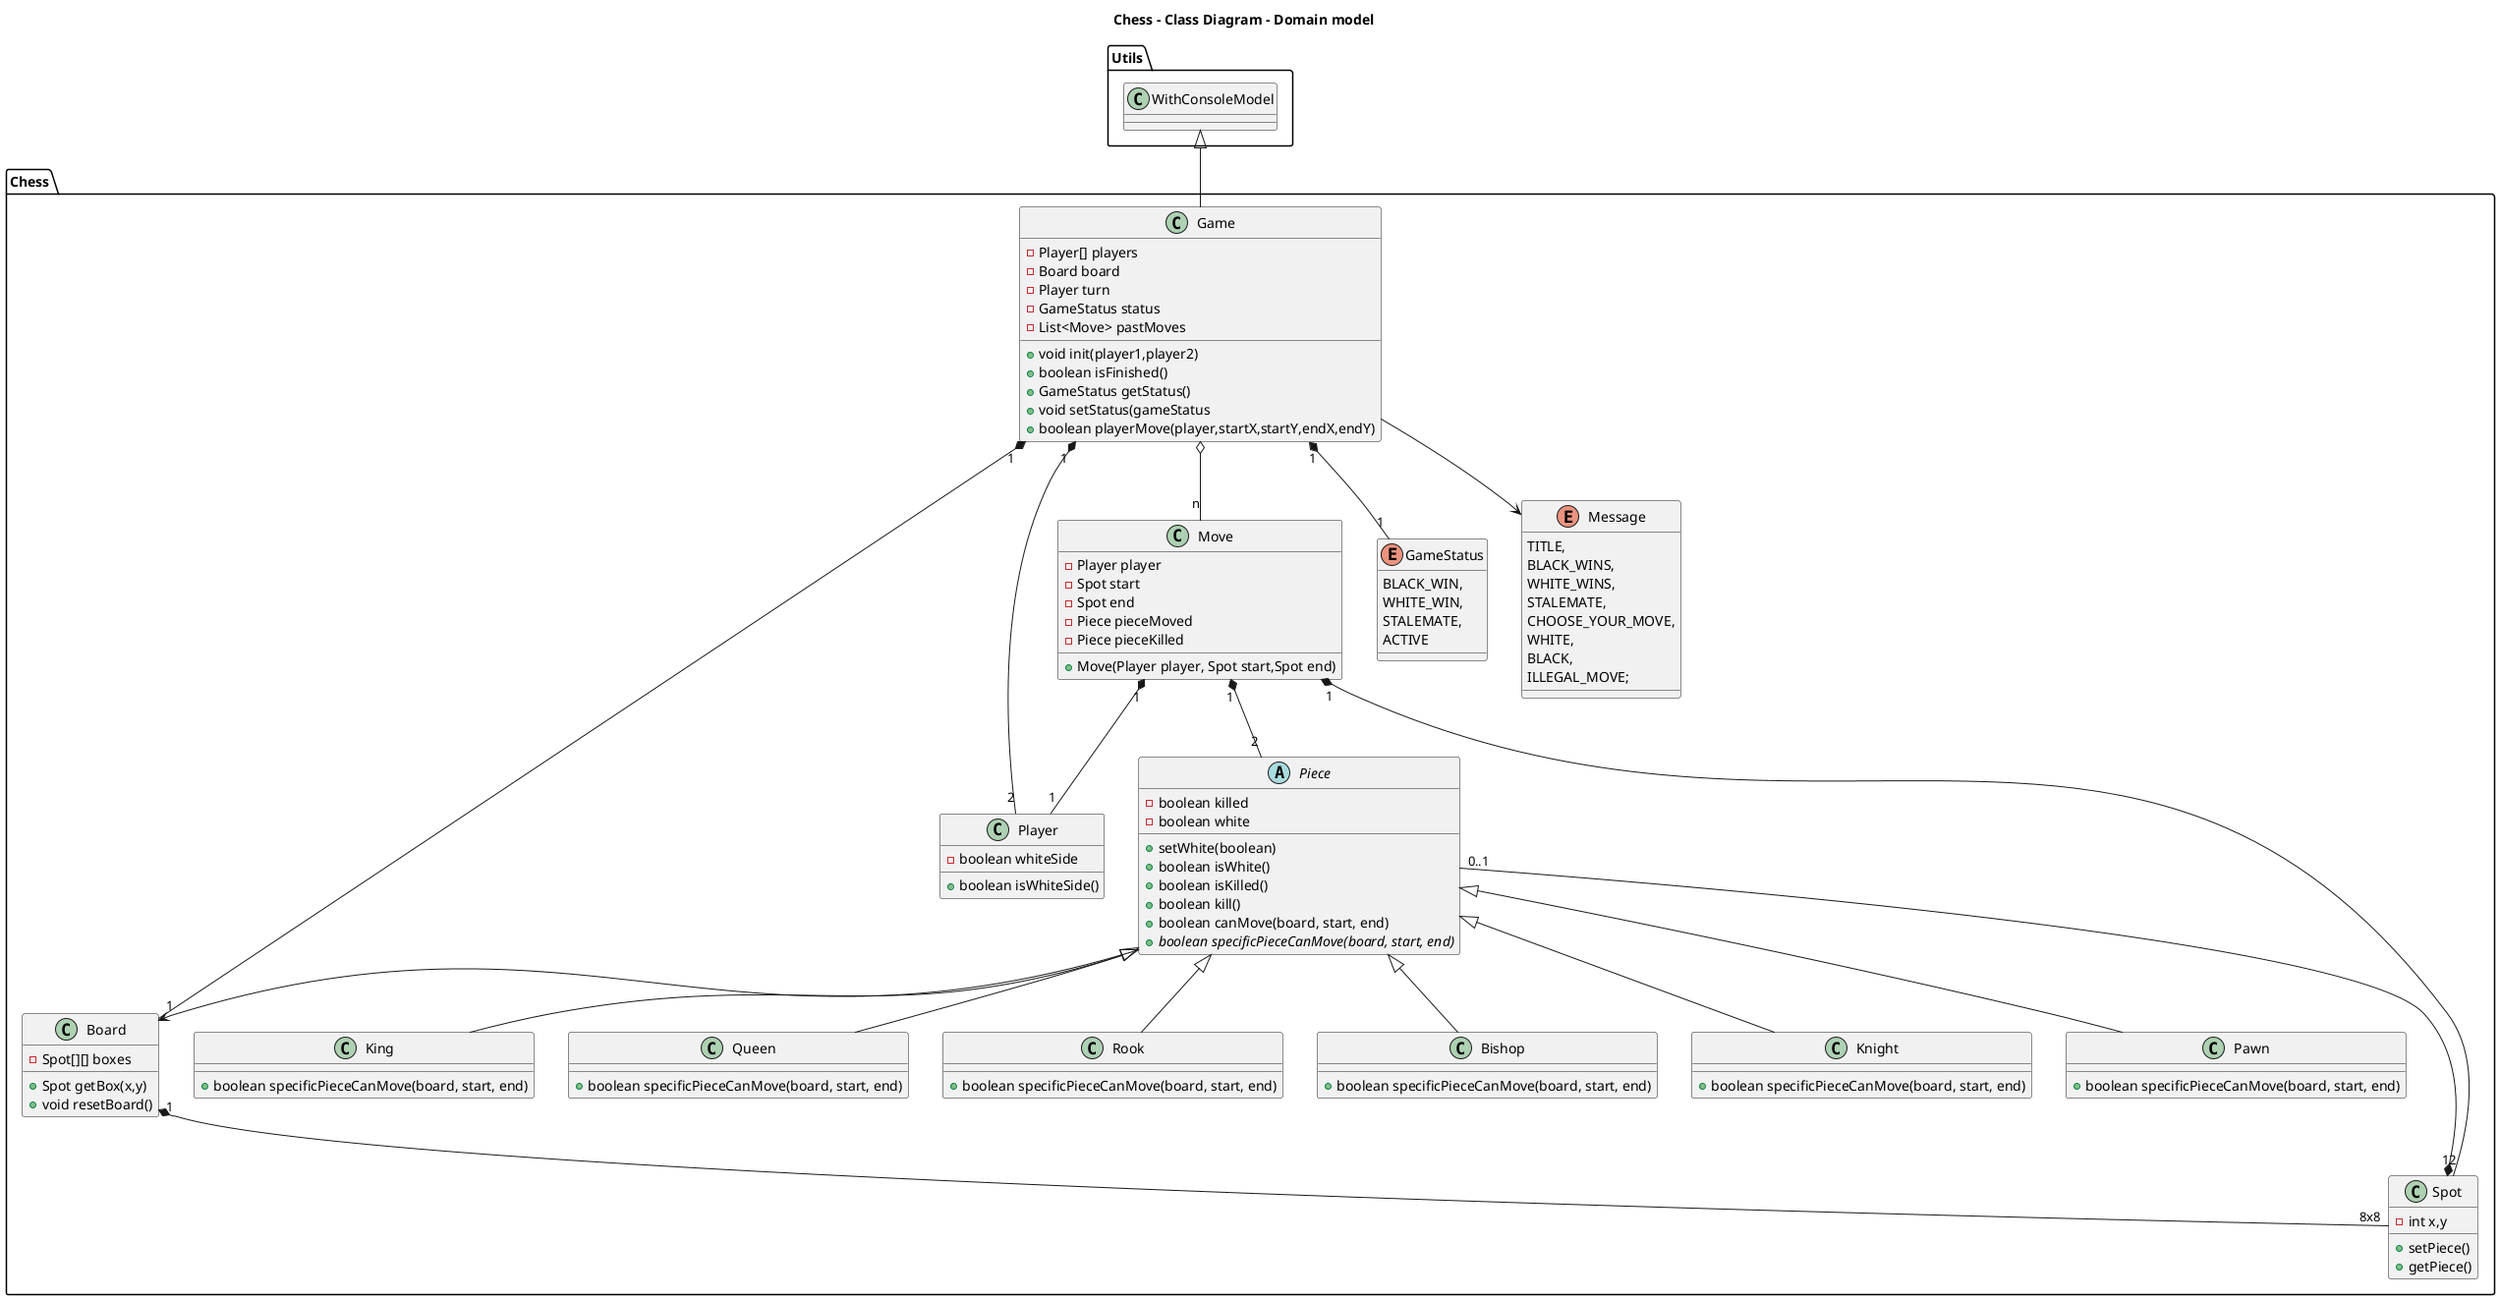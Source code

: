 @startuml

title Chess - Class Diagram - Domain model

package Utils {
    class WithConsoleModel
}

package Chess {
class Game
abstract class Piece{
-boolean killed 
-boolean white
+ setWhite(boolean)
+ boolean isWhite()
+ boolean isKilled()
+ boolean kill()
+ boolean canMove(board, start, end)
+ boolean {abstract} specificPieceCanMove(board, start, end)
}
Game -up-|> WithConsoleModel
Board <-up- Piece

class Board
class Player
class Move
class Spot{
-int x,y
+ setPiece()
+ getPiece()
}

King -up-|> Piece
Queen -up-|> Piece
Rook -up-|> Piece
Bishop -up-|> Piece
Knight -up-|> Piece
Pawn -up-|> Piece

class King{
 + boolean specificPieceCanMove(board, start, end)
}
class Queen{
 + boolean specificPieceCanMove(board, start, end)
}
class Rook{
 + boolean specificPieceCanMove(board, start, end)
}
class Bishop{
 + boolean specificPieceCanMove(board, start, end)
}
class Knight{
 + boolean specificPieceCanMove(board, start, end)
}

class Pawn{
 + boolean specificPieceCanMove(board, start, end)
}

class Board{
- Spot[][] boxes
+ Spot getBox(x,y)
+ void resetBoard()

}

Board "1"*-down-"8x8" Spot
Spot "1"*-down-"0..1" Piece


class Player{
-boolean whiteSide
+boolean isWhiteSide()
}

class Move{
-Player player
-Spot start
-Spot end
-Piece pieceMoved
-Piece pieceKilled
+Move(Player player, Spot start,Spot end)
}

Move "1"*-down-"1"  Player
Move "1"*-down-"2" Spot
Move "1"*-down-"2" Piece

enum GameStatus {
    BLACK_WIN, 
    WHITE_WIN, 
    STALEMATE, 
    ACTIVE
}

class Game{
-Player[] players
-Board board
-Player turn
-GameStatus status
-List<Move> pastMoves
+void init(player1,player2)
+boolean isFinished()
+GameStatus getStatus()
+void setStatus(gameStatus
+boolean playerMove(player,startX,startY,endX,endY)
}

enum Message{
    TITLE,
	BLACK_WINS,
	WHITE_WINS,
	STALEMATE,
	CHOOSE_YOUR_MOVE,
	WHITE,
	BLACK,
	ILLEGAL_MOVE;
	}

Game --> Message
Game "1"*-down-"2"  Player
Game "1"*-down-"1"  Board
Game "1"*-down-"1"  GameStatus
Game o--"n"  Move
}

@enduml
